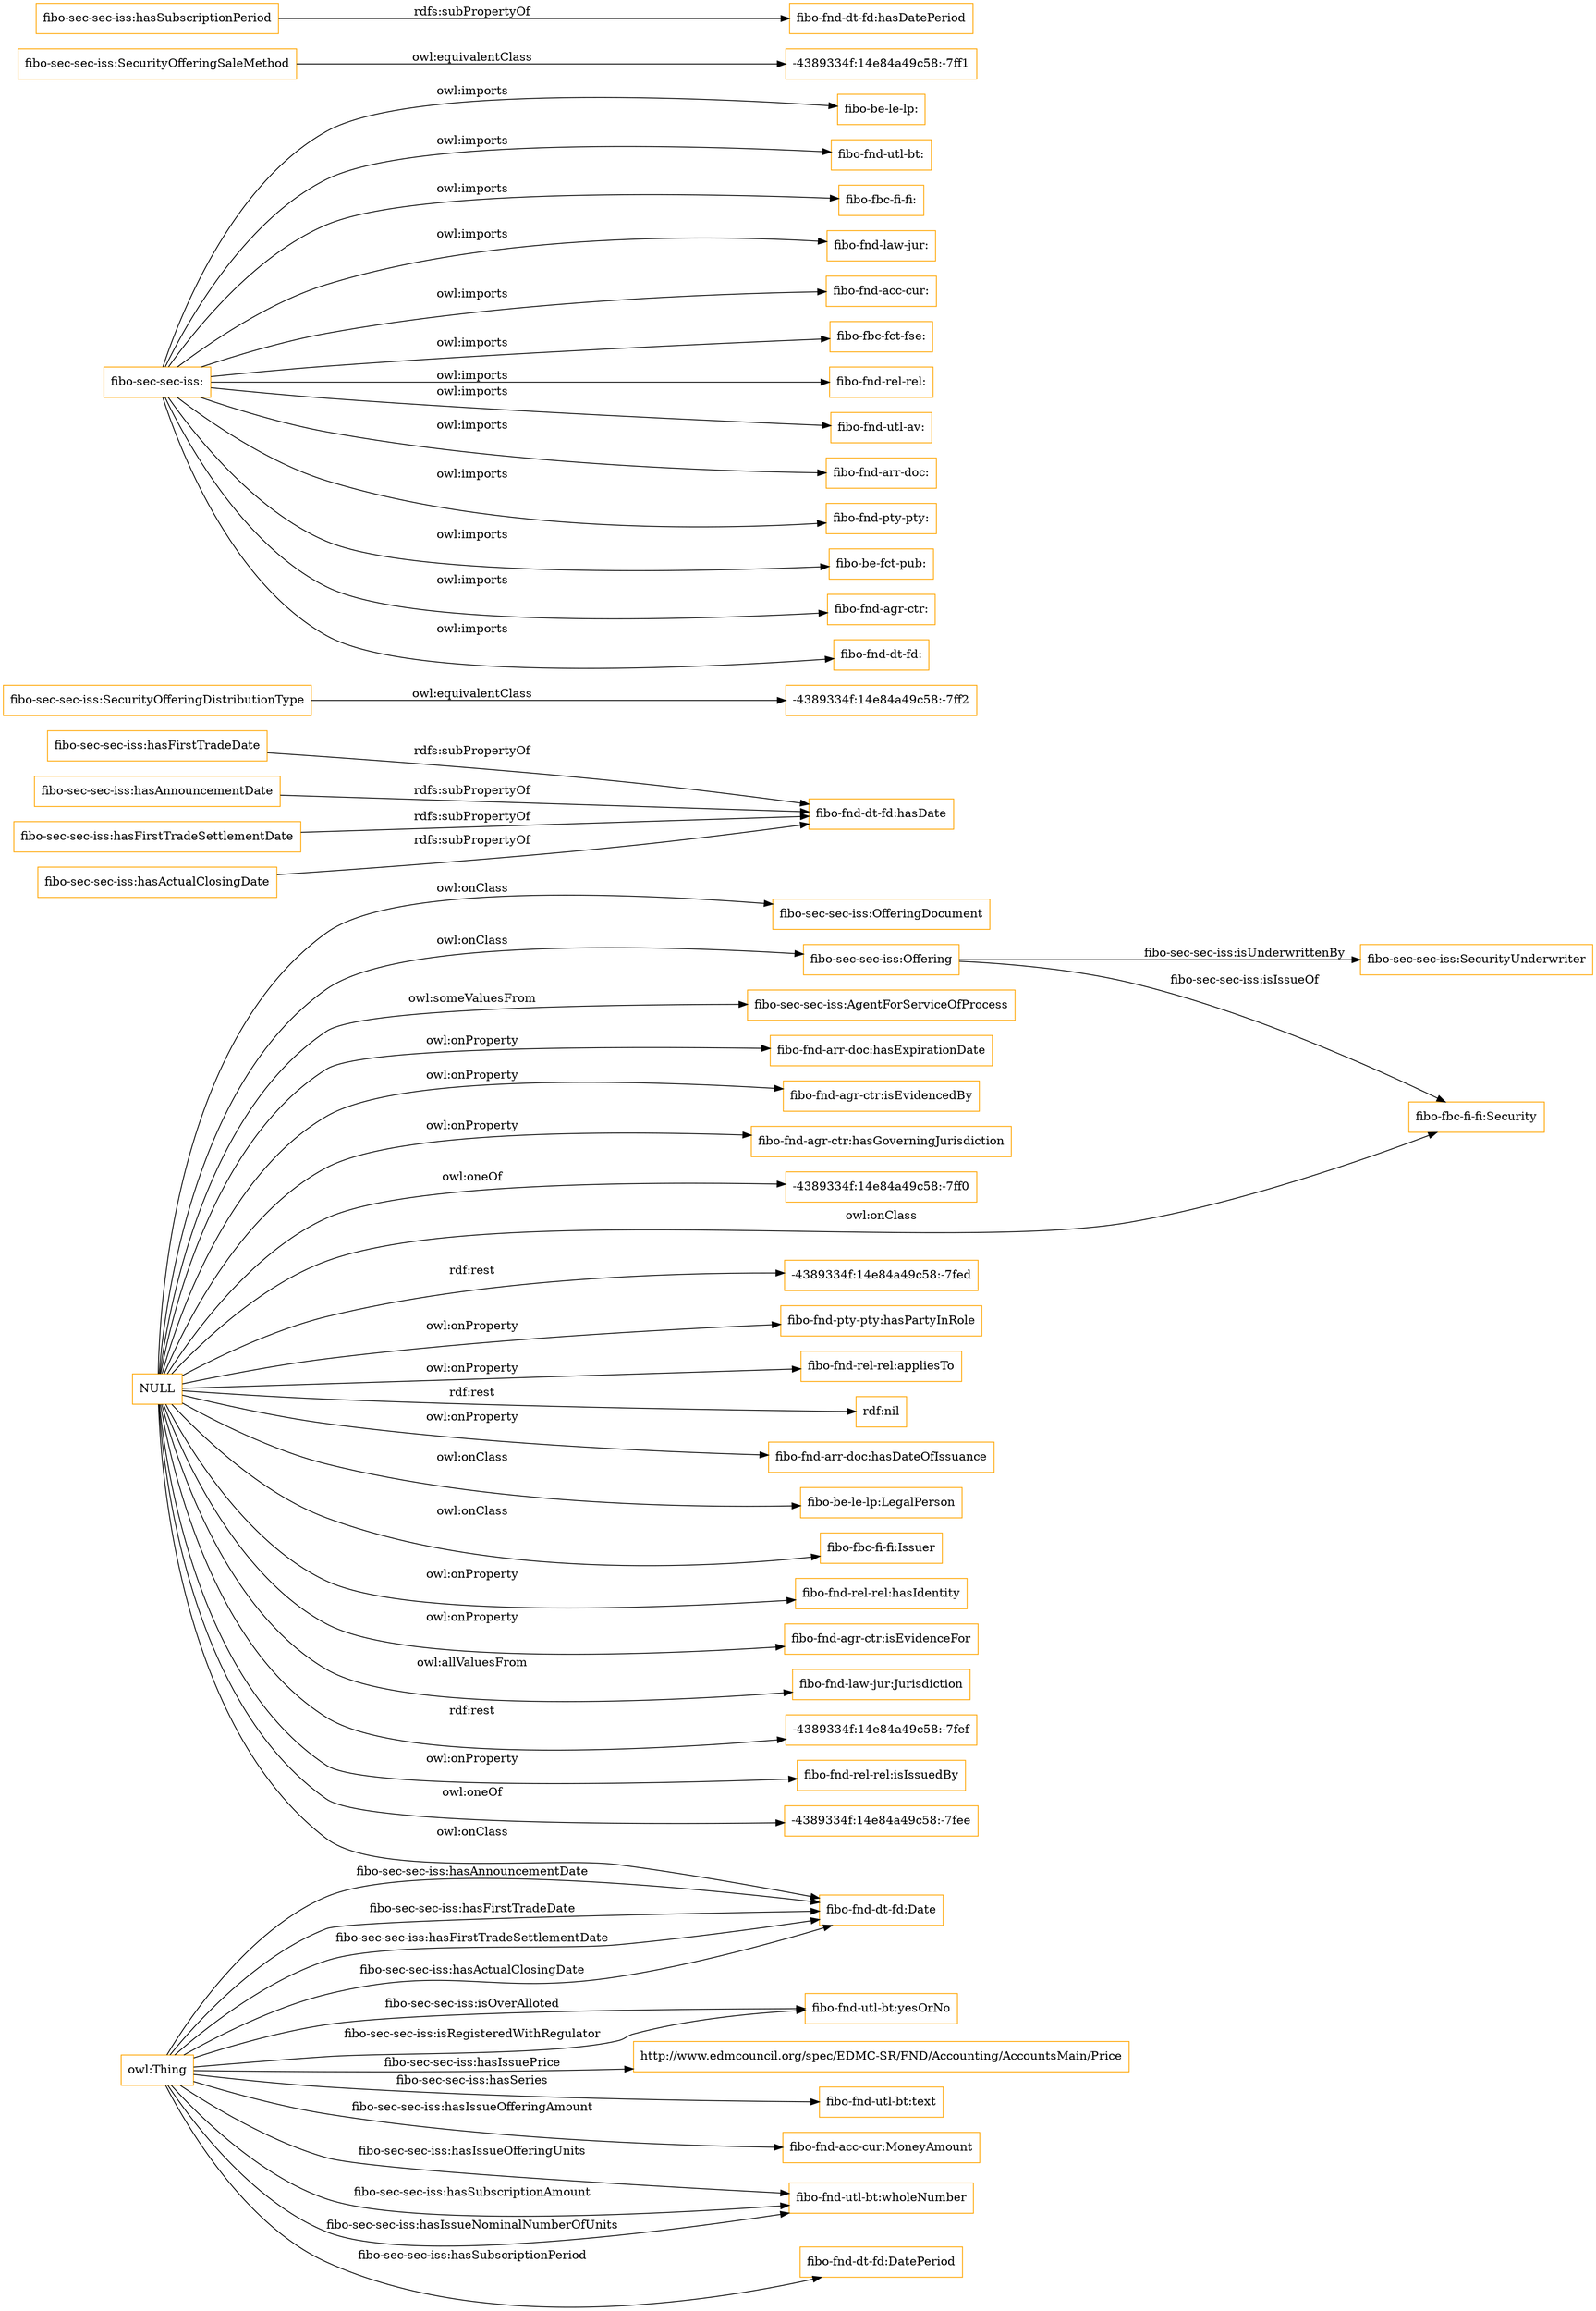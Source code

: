 digraph ar2dtool_diagram { 
rankdir=LR;
size="1501"
node [shape = rectangle, color="orange"]; "fibo-sec-sec-iss:SecurityUnderwriter" "fibo-sec-sec-iss:OfferingDocument" "fibo-sec-sec-iss:Offering" "fibo-sec-sec-iss:AgentForServiceOfProcess" ; /*classes style*/
	"fibo-sec-sec-iss:hasFirstTradeDate" -> "fibo-fnd-dt-fd:hasDate" [ label = "rdfs:subPropertyOf" ];
	"NULL" -> "fibo-fnd-arr-doc:hasExpirationDate" [ label = "owl:onProperty" ];
	"NULL" -> "fibo-fnd-agr-ctr:isEvidencedBy" [ label = "owl:onProperty" ];
	"NULL" -> "fibo-sec-sec-iss:Offering" [ label = "owl:onClass" ];
	"NULL" -> "fibo-fnd-agr-ctr:hasGoverningJurisdiction" [ label = "owl:onProperty" ];
	"NULL" -> "-4389334f:14e84a49c58:-7ff0" [ label = "owl:oneOf" ];
	"NULL" -> "fibo-fbc-fi-fi:Security" [ label = "owl:onClass" ];
	"NULL" -> "-4389334f:14e84a49c58:-7fed" [ label = "rdf:rest" ];
	"NULL" -> "fibo-fnd-pty-pty:hasPartyInRole" [ label = "owl:onProperty" ];
	"NULL" -> "fibo-fnd-rel-rel:appliesTo" [ label = "owl:onProperty" ];
	"NULL" -> "rdf:nil" [ label = "rdf:rest" ];
	"NULL" -> "fibo-fnd-arr-doc:hasDateOfIssuance" [ label = "owl:onProperty" ];
	"NULL" -> "fibo-be-le-lp:LegalPerson" [ label = "owl:onClass" ];
	"NULL" -> "fibo-fbc-fi-fi:Issuer" [ label = "owl:onClass" ];
	"NULL" -> "fibo-fnd-rel-rel:hasIdentity" [ label = "owl:onProperty" ];
	"NULL" -> "fibo-fnd-agr-ctr:isEvidenceFor" [ label = "owl:onProperty" ];
	"NULL" -> "fibo-fnd-law-jur:Jurisdiction" [ label = "owl:allValuesFrom" ];
	"NULL" -> "-4389334f:14e84a49c58:-7fef" [ label = "rdf:rest" ];
	"NULL" -> "fibo-fnd-rel-rel:isIssuedBy" [ label = "owl:onProperty" ];
	"NULL" -> "-4389334f:14e84a49c58:-7fee" [ label = "owl:oneOf" ];
	"NULL" -> "fibo-sec-sec-iss:AgentForServiceOfProcess" [ label = "owl:someValuesFrom" ];
	"NULL" -> "fibo-sec-sec-iss:OfferingDocument" [ label = "owl:onClass" ];
	"NULL" -> "fibo-fnd-dt-fd:Date" [ label = "owl:onClass" ];
	"fibo-sec-sec-iss:SecurityOfferingDistributionType" -> "-4389334f:14e84a49c58:-7ff2" [ label = "owl:equivalentClass" ];
	"fibo-sec-sec-iss:" -> "fibo-be-le-lp:" [ label = "owl:imports" ];
	"fibo-sec-sec-iss:" -> "fibo-fnd-utl-bt:" [ label = "owl:imports" ];
	"fibo-sec-sec-iss:" -> "fibo-fbc-fi-fi:" [ label = "owl:imports" ];
	"fibo-sec-sec-iss:" -> "fibo-fnd-law-jur:" [ label = "owl:imports" ];
	"fibo-sec-sec-iss:" -> "fibo-fnd-acc-cur:" [ label = "owl:imports" ];
	"fibo-sec-sec-iss:" -> "fibo-fbc-fct-fse:" [ label = "owl:imports" ];
	"fibo-sec-sec-iss:" -> "fibo-fnd-rel-rel:" [ label = "owl:imports" ];
	"fibo-sec-sec-iss:" -> "fibo-fnd-utl-av:" [ label = "owl:imports" ];
	"fibo-sec-sec-iss:" -> "fibo-fnd-arr-doc:" [ label = "owl:imports" ];
	"fibo-sec-sec-iss:" -> "fibo-fnd-pty-pty:" [ label = "owl:imports" ];
	"fibo-sec-sec-iss:" -> "fibo-be-fct-pub:" [ label = "owl:imports" ];
	"fibo-sec-sec-iss:" -> "fibo-fnd-agr-ctr:" [ label = "owl:imports" ];
	"fibo-sec-sec-iss:" -> "fibo-fnd-dt-fd:" [ label = "owl:imports" ];
	"fibo-sec-sec-iss:hasAnnouncementDate" -> "fibo-fnd-dt-fd:hasDate" [ label = "rdfs:subPropertyOf" ];
	"fibo-sec-sec-iss:hasFirstTradeSettlementDate" -> "fibo-fnd-dt-fd:hasDate" [ label = "rdfs:subPropertyOf" ];
	"fibo-sec-sec-iss:SecurityOfferingSaleMethod" -> "-4389334f:14e84a49c58:-7ff1" [ label = "owl:equivalentClass" ];
	"fibo-sec-sec-iss:hasActualClosingDate" -> "fibo-fnd-dt-fd:hasDate" [ label = "rdfs:subPropertyOf" ];
	"fibo-sec-sec-iss:hasSubscriptionPeriod" -> "fibo-fnd-dt-fd:hasDatePeriod" [ label = "rdfs:subPropertyOf" ];
	"owl:Thing" -> "fibo-fnd-utl-bt:yesOrNo" [ label = "fibo-sec-sec-iss:isOverAlloted" ];
	"owl:Thing" -> "http://www.edmcouncil.org/spec/EDMC-SR/FND/Accounting/AccountsMain/Price" [ label = "fibo-sec-sec-iss:hasIssuePrice" ];
	"owl:Thing" -> "fibo-fnd-dt-fd:Date" [ label = "fibo-sec-sec-iss:hasAnnouncementDate" ];
	"owl:Thing" -> "fibo-fnd-dt-fd:Date" [ label = "fibo-sec-sec-iss:hasFirstTradeDate" ];
	"owl:Thing" -> "fibo-fnd-utl-bt:text" [ label = "fibo-sec-sec-iss:hasSeries" ];
	"owl:Thing" -> "fibo-fnd-acc-cur:MoneyAmount" [ label = "fibo-sec-sec-iss:hasIssueOfferingAmount" ];
	"owl:Thing" -> "fibo-fnd-utl-bt:yesOrNo" [ label = "fibo-sec-sec-iss:isRegisteredWithRegulator" ];
	"owl:Thing" -> "fibo-fnd-utl-bt:wholeNumber" [ label = "fibo-sec-sec-iss:hasIssueOfferingUnits" ];
	"owl:Thing" -> "fibo-fnd-utl-bt:wholeNumber" [ label = "fibo-sec-sec-iss:hasSubscriptionAmount" ];
	"owl:Thing" -> "fibo-fnd-dt-fd:DatePeriod" [ label = "fibo-sec-sec-iss:hasSubscriptionPeriod" ];
	"fibo-sec-sec-iss:Offering" -> "fibo-sec-sec-iss:SecurityUnderwriter" [ label = "fibo-sec-sec-iss:isUnderwrittenBy" ];
	"owl:Thing" -> "fibo-fnd-dt-fd:Date" [ label = "fibo-sec-sec-iss:hasFirstTradeSettlementDate" ];
	"owl:Thing" -> "fibo-fnd-dt-fd:Date" [ label = "fibo-sec-sec-iss:hasActualClosingDate" ];
	"fibo-sec-sec-iss:Offering" -> "fibo-fbc-fi-fi:Security" [ label = "fibo-sec-sec-iss:isIssueOf" ];
	"owl:Thing" -> "fibo-fnd-utl-bt:wholeNumber" [ label = "fibo-sec-sec-iss:hasIssueNominalNumberOfUnits" ];

}
